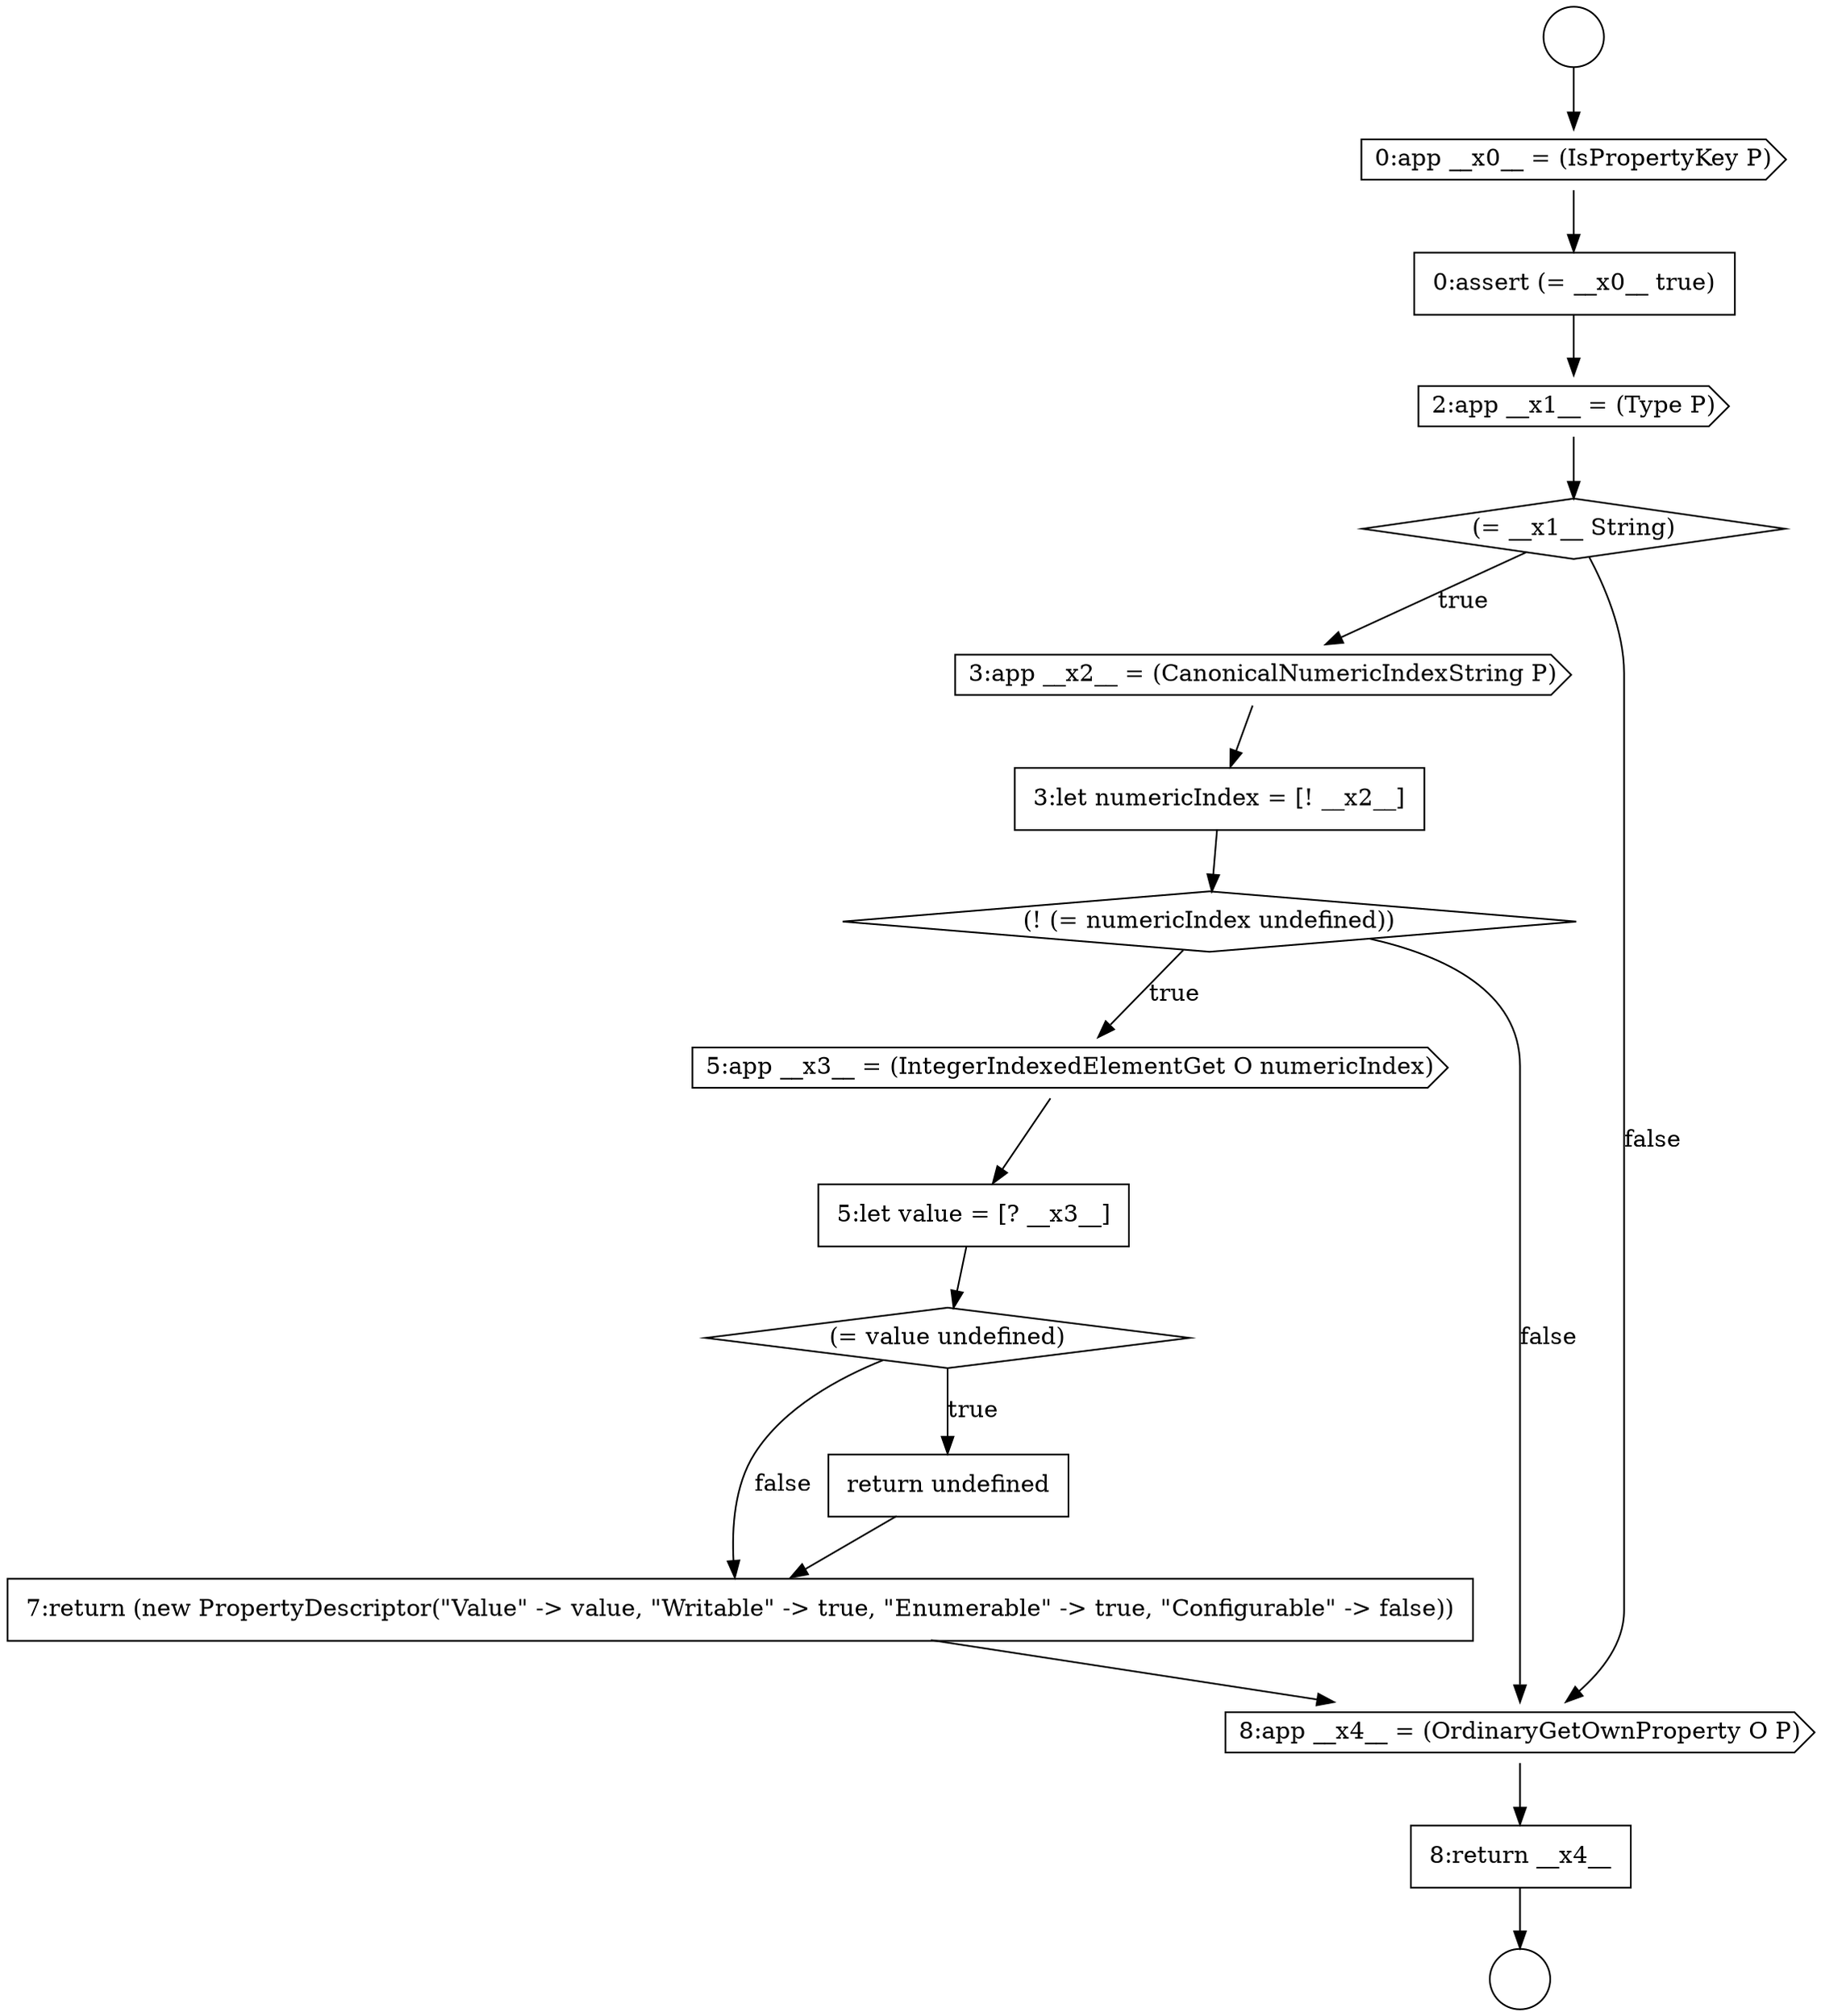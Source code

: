 digraph {
  node2427 [shape=none, margin=0, label=<<font color="black">
    <table border="0" cellborder="1" cellspacing="0" cellpadding="10">
      <tr><td align="left">0:assert (= __x0__ true)</td></tr>
    </table>
  </font>> color="black" fillcolor="white" style=filled]
  node2434 [shape=none, margin=0, label=<<font color="black">
    <table border="0" cellborder="1" cellspacing="0" cellpadding="10">
      <tr><td align="left">5:let value = [? __x3__]</td></tr>
    </table>
  </font>> color="black" fillcolor="white" style=filled]
  node2432 [shape=diamond, label=<<font color="black">(! (= numericIndex undefined))</font>> color="black" fillcolor="white" style=filled]
  node2428 [shape=cds, label=<<font color="black">2:app __x1__ = (Type P)</font>> color="black" fillcolor="white" style=filled]
  node2433 [shape=cds, label=<<font color="black">5:app __x3__ = (IntegerIndexedElementGet O numericIndex)</font>> color="black" fillcolor="white" style=filled]
  node2425 [shape=circle label=" " color="black" fillcolor="white" style=filled]
  node2439 [shape=none, margin=0, label=<<font color="black">
    <table border="0" cellborder="1" cellspacing="0" cellpadding="10">
      <tr><td align="left">8:return __x4__</td></tr>
    </table>
  </font>> color="black" fillcolor="white" style=filled]
  node2429 [shape=diamond, label=<<font color="black">(= __x1__ String)</font>> color="black" fillcolor="white" style=filled]
  node2426 [shape=cds, label=<<font color="black">0:app __x0__ = (IsPropertyKey P)</font>> color="black" fillcolor="white" style=filled]
  node2435 [shape=diamond, label=<<font color="black">(= value undefined)</font>> color="black" fillcolor="white" style=filled]
  node2431 [shape=none, margin=0, label=<<font color="black">
    <table border="0" cellborder="1" cellspacing="0" cellpadding="10">
      <tr><td align="left">3:let numericIndex = [! __x2__]</td></tr>
    </table>
  </font>> color="black" fillcolor="white" style=filled]
  node2430 [shape=cds, label=<<font color="black">3:app __x2__ = (CanonicalNumericIndexString P)</font>> color="black" fillcolor="white" style=filled]
  node2437 [shape=none, margin=0, label=<<font color="black">
    <table border="0" cellborder="1" cellspacing="0" cellpadding="10">
      <tr><td align="left">7:return (new PropertyDescriptor(&quot;Value&quot; -&gt; value, &quot;Writable&quot; -&gt; true, &quot;Enumerable&quot; -&gt; true, &quot;Configurable&quot; -&gt; false))</td></tr>
    </table>
  </font>> color="black" fillcolor="white" style=filled]
  node2424 [shape=circle label=" " color="black" fillcolor="white" style=filled]
  node2436 [shape=none, margin=0, label=<<font color="black">
    <table border="0" cellborder="1" cellspacing="0" cellpadding="10">
      <tr><td align="left">return undefined</td></tr>
    </table>
  </font>> color="black" fillcolor="white" style=filled]
  node2438 [shape=cds, label=<<font color="black">8:app __x4__ = (OrdinaryGetOwnProperty O P)</font>> color="black" fillcolor="white" style=filled]
  node2434 -> node2435 [ color="black"]
  node2427 -> node2428 [ color="black"]
  node2439 -> node2425 [ color="black"]
  node2438 -> node2439 [ color="black"]
  node2429 -> node2430 [label=<<font color="black">true</font>> color="black"]
  node2429 -> node2438 [label=<<font color="black">false</font>> color="black"]
  node2435 -> node2436 [label=<<font color="black">true</font>> color="black"]
  node2435 -> node2437 [label=<<font color="black">false</font>> color="black"]
  node2436 -> node2437 [ color="black"]
  node2437 -> node2438 [ color="black"]
  node2426 -> node2427 [ color="black"]
  node2424 -> node2426 [ color="black"]
  node2432 -> node2433 [label=<<font color="black">true</font>> color="black"]
  node2432 -> node2438 [label=<<font color="black">false</font>> color="black"]
  node2431 -> node2432 [ color="black"]
  node2433 -> node2434 [ color="black"]
  node2428 -> node2429 [ color="black"]
  node2430 -> node2431 [ color="black"]
}
